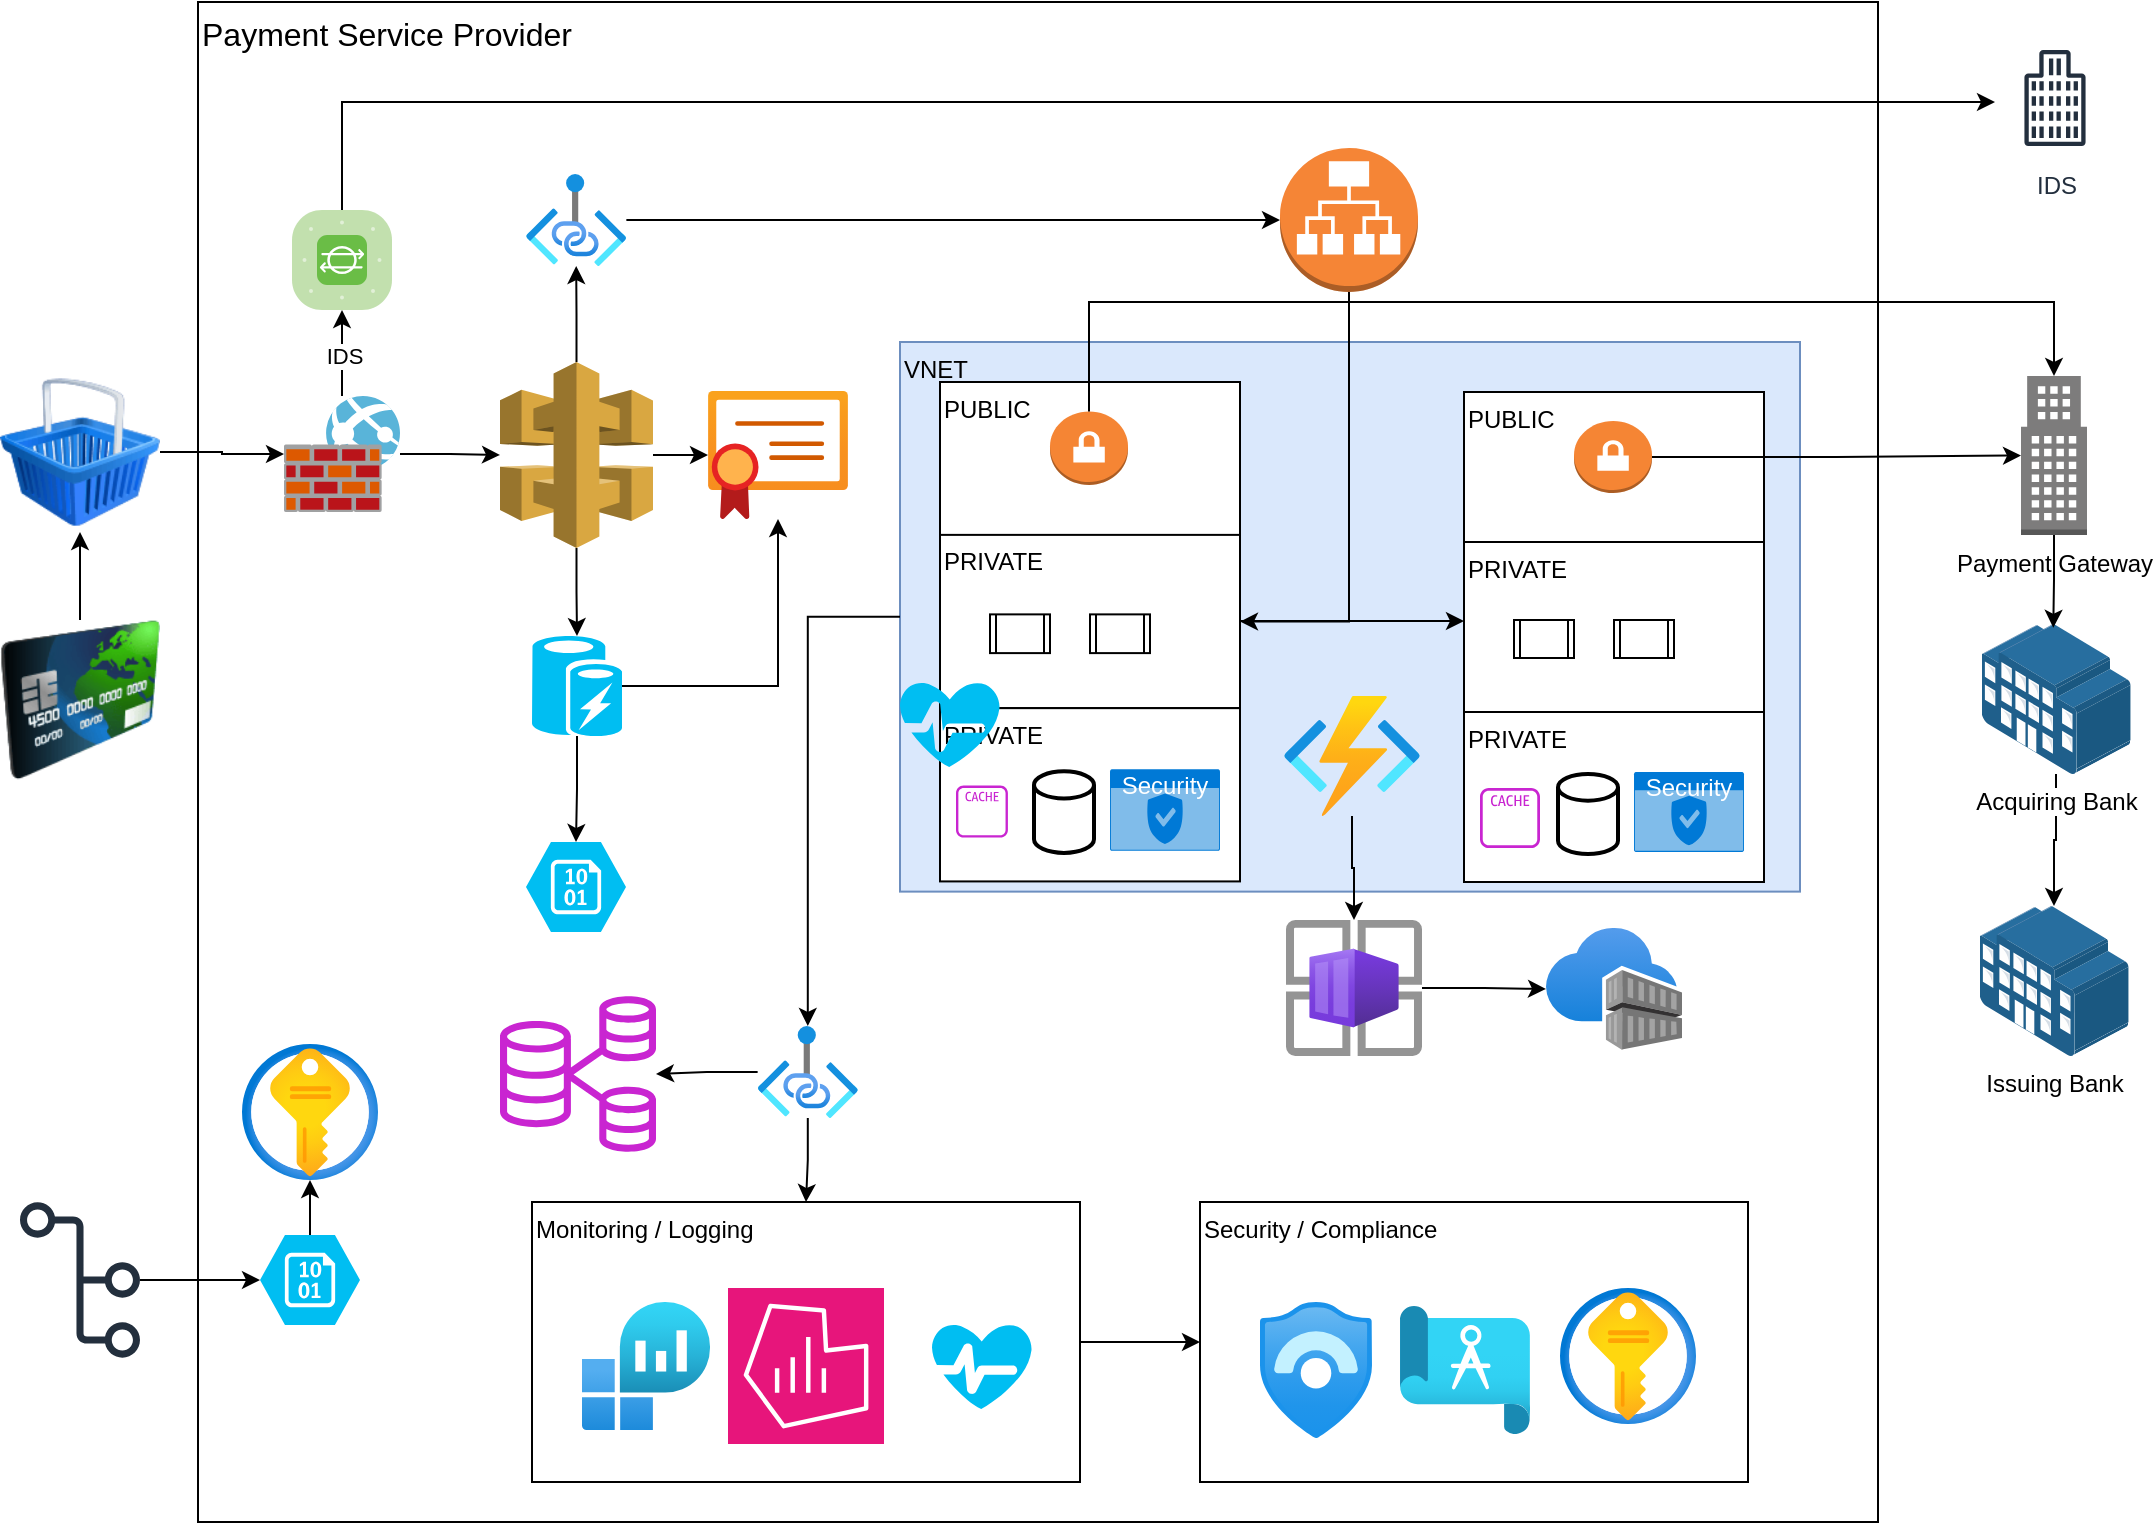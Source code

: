 <mxfile version="21.8.2" type="device">
  <diagram name="Page-1" id="Om9ngsFZ-jg4zTx8so9r">
    <mxGraphModel dx="1466" dy="786" grid="1" gridSize="10" guides="1" tooltips="1" connect="1" arrows="1" fold="1" page="1" pageScale="1" pageWidth="1169" pageHeight="827" math="0" shadow="0">
      <root>
        <mxCell id="0" />
        <mxCell id="1" parent="0" />
        <mxCell id="rcUIBdEVP40TPVUALTPT-1" value="Payment Service Provider" style="rounded=0;whiteSpace=wrap;html=1;verticalAlign=top;align=left;fontSize=16;movable=1;resizable=1;rotatable=1;deletable=1;editable=1;locked=0;connectable=1;" vertex="1" parent="1">
          <mxGeometry x="139" y="50" width="840" height="760" as="geometry" />
        </mxCell>
        <mxCell id="rcUIBdEVP40TPVUALTPT-3" value="Payment Gateway" style="outlineConnect=0;dashed=0;verticalLabelPosition=bottom;verticalAlign=top;align=center;html=1;shape=mxgraph.aws3.office_building;fillColor=#7D7C7C;gradientColor=none;" vertex="1" parent="1">
          <mxGeometry x="1050.5" y="237" width="33" height="79.5" as="geometry" />
        </mxCell>
        <mxCell id="rcUIBdEVP40TPVUALTPT-7" style="edgeStyle=orthogonalEdgeStyle;rounded=0;orthogonalLoop=1;jettySize=auto;html=1;verticalAlign=top;" edge="1" parent="1" source="rcUIBdEVP40TPVUALTPT-4" target="rcUIBdEVP40TPVUALTPT-5">
          <mxGeometry relative="1" as="geometry" />
        </mxCell>
        <mxCell id="rcUIBdEVP40TPVUALTPT-4" value="Acquiring Bank" style="image;points=[];aspect=fixed;html=1;align=center;shadow=0;dashed=0;image=img/lib/allied_telesis/buildings/Large_Building.svg;" vertex="1" parent="1">
          <mxGeometry x="1030.5" y="361" width="75" height="75" as="geometry" />
        </mxCell>
        <mxCell id="rcUIBdEVP40TPVUALTPT-5" value="Issuing Bank" style="image;points=[];aspect=fixed;html=1;align=center;shadow=0;dashed=0;image=img/lib/allied_telesis/buildings/Large_Building.svg;" vertex="1" parent="1">
          <mxGeometry x="1029.5" y="502" width="75" height="75" as="geometry" />
        </mxCell>
        <mxCell id="rcUIBdEVP40TPVUALTPT-6" style="edgeStyle=orthogonalEdgeStyle;rounded=0;orthogonalLoop=1;jettySize=auto;html=1;entryX=0.482;entryY=0.025;entryDx=0;entryDy=0;entryPerimeter=0;" edge="1" parent="1" source="rcUIBdEVP40TPVUALTPT-3" target="rcUIBdEVP40TPVUALTPT-4">
          <mxGeometry relative="1" as="geometry" />
        </mxCell>
        <mxCell id="rcUIBdEVP40TPVUALTPT-16" style="edgeStyle=orthogonalEdgeStyle;rounded=0;orthogonalLoop=1;jettySize=auto;html=1;entryX=0.5;entryY=1;entryDx=0;entryDy=0;" edge="1" parent="1" source="rcUIBdEVP40TPVUALTPT-11" target="rcUIBdEVP40TPVUALTPT-12">
          <mxGeometry relative="1" as="geometry" />
        </mxCell>
        <mxCell id="rcUIBdEVP40TPVUALTPT-11" value="" style="image;html=1;image=img/lib/clip_art/finance/Credit_Card_128x128.png" vertex="1" parent="1">
          <mxGeometry x="40" y="359" width="80" height="80" as="geometry" />
        </mxCell>
        <mxCell id="rcUIBdEVP40TPVUALTPT-32" value="" style="edgeStyle=orthogonalEdgeStyle;rounded=0;orthogonalLoop=1;jettySize=auto;html=1;" edge="1" parent="1" source="rcUIBdEVP40TPVUALTPT-12" target="rcUIBdEVP40TPVUALTPT-15">
          <mxGeometry relative="1" as="geometry" />
        </mxCell>
        <mxCell id="rcUIBdEVP40TPVUALTPT-12" value="" style="image;html=1;image=img/lib/clip_art/finance/Shopping_Cart_128x128.png" vertex="1" parent="1">
          <mxGeometry x="40" y="235" width="80" height="80" as="geometry" />
        </mxCell>
        <mxCell id="rcUIBdEVP40TPVUALTPT-38" style="edgeStyle=orthogonalEdgeStyle;rounded=0;orthogonalLoop=1;jettySize=auto;html=1;" edge="1" parent="1" source="rcUIBdEVP40TPVUALTPT-15" target="rcUIBdEVP40TPVUALTPT-25">
          <mxGeometry relative="1" as="geometry" />
        </mxCell>
        <mxCell id="rcUIBdEVP40TPVUALTPT-15" value="" style="image;sketch=0;aspect=fixed;html=1;points=[];align=center;fontSize=12;image=img/lib/mscae/Web_App_Firewall.svg;" vertex="1" parent="1">
          <mxGeometry x="182" y="247" width="58" height="58" as="geometry" />
        </mxCell>
        <mxCell id="rcUIBdEVP40TPVUALTPT-23" style="edgeStyle=orthogonalEdgeStyle;rounded=0;orthogonalLoop=1;jettySize=auto;html=1;exitX=0.5;exitY=0;exitDx=0;exitDy=0;exitPerimeter=0;" edge="1" parent="1" source="rcUIBdEVP40TPVUALTPT-20" target="rcUIBdEVP40TPVUALTPT-22">
          <mxGeometry relative="1" as="geometry">
            <Array as="points">
              <mxPoint x="211" y="100" />
            </Array>
          </mxGeometry>
        </mxCell>
        <mxCell id="rcUIBdEVP40TPVUALTPT-20" value="" style="verticalLabelPosition=bottom;sketch=0;html=1;fillColor=#6ABD46;strokeColor=#ffffff;verticalAlign=top;align=center;points=[[0.085,0.085,0],[0.915,0.085,0],[0.915,0.915,0],[0.085,0.915,0],[0.25,0,0],[0.5,0,0],[0.75,0,0],[1,0.25,0],[1,0.5,0],[1,0.75,0],[0.75,1,0],[0.5,1,0],[0.25,1,0],[0,0.75,0],[0,0.5,0],[0,0.25,0]];pointerEvents=1;shape=mxgraph.cisco_safe.compositeIcon;bgIcon=mxgraph.cisco_safe.architecture.generic_appliance;resIcon=mxgraph.cisco_safe.architecture.intrusion_detection;" vertex="1" parent="1">
          <mxGeometry x="186" y="154" width="50" height="50" as="geometry" />
        </mxCell>
        <mxCell id="rcUIBdEVP40TPVUALTPT-21" style="edgeStyle=orthogonalEdgeStyle;rounded=0;orthogonalLoop=1;jettySize=auto;html=1;entryX=0.5;entryY=1;entryDx=0;entryDy=0;entryPerimeter=0;" edge="1" parent="1" source="rcUIBdEVP40TPVUALTPT-15" target="rcUIBdEVP40TPVUALTPT-20">
          <mxGeometry relative="1" as="geometry" />
        </mxCell>
        <mxCell id="rcUIBdEVP40TPVUALTPT-24" value="IDS" style="edgeLabel;html=1;align=center;verticalAlign=middle;resizable=0;points=[];" vertex="1" connectable="0" parent="rcUIBdEVP40TPVUALTPT-21">
          <mxGeometry x="-0.03" y="-1" relative="1" as="geometry">
            <mxPoint y="1" as="offset" />
          </mxGeometry>
        </mxCell>
        <mxCell id="rcUIBdEVP40TPVUALTPT-22" value="IDS" style="sketch=0;outlineConnect=0;fontColor=#232F3E;gradientColor=none;strokeColor=#232F3E;fillColor=#ffffff;dashed=0;verticalLabelPosition=bottom;verticalAlign=top;align=center;html=1;fontSize=12;fontStyle=0;aspect=fixed;shape=mxgraph.aws4.resourceIcon;resIcon=mxgraph.aws4.office_building;" vertex="1" parent="1">
          <mxGeometry x="1037.5" y="68" width="60" height="60" as="geometry" />
        </mxCell>
        <mxCell id="rcUIBdEVP40TPVUALTPT-27" style="edgeStyle=orthogonalEdgeStyle;rounded=0;orthogonalLoop=1;jettySize=auto;html=1;" edge="1" parent="1" source="rcUIBdEVP40TPVUALTPT-25" target="rcUIBdEVP40TPVUALTPT-26">
          <mxGeometry relative="1" as="geometry" />
        </mxCell>
        <mxCell id="rcUIBdEVP40TPVUALTPT-100" value="" style="edgeStyle=orthogonalEdgeStyle;rounded=0;orthogonalLoop=1;jettySize=auto;html=1;" edge="1" parent="1" source="rcUIBdEVP40TPVUALTPT-25" target="rcUIBdEVP40TPVUALTPT-95">
          <mxGeometry relative="1" as="geometry" />
        </mxCell>
        <mxCell id="rcUIBdEVP40TPVUALTPT-25" value="" style="outlineConnect=0;dashed=0;verticalLabelPosition=bottom;verticalAlign=top;align=center;html=1;shape=mxgraph.aws3.api_gateway;fillColor=#D9A741;gradientColor=none;" vertex="1" parent="1">
          <mxGeometry x="290" y="230" width="76.5" height="93" as="geometry" />
        </mxCell>
        <mxCell id="rcUIBdEVP40TPVUALTPT-26" value="" style="image;aspect=fixed;html=1;points=[];align=center;fontSize=12;image=img/lib/azure2/app_services/App_Service_Certificates.svg;" vertex="1" parent="1">
          <mxGeometry x="394" y="244.5" width="70" height="64" as="geometry" />
        </mxCell>
        <mxCell id="rcUIBdEVP40TPVUALTPT-35" value="" style="edgeStyle=orthogonalEdgeStyle;rounded=0;orthogonalLoop=1;jettySize=auto;html=1;" edge="1" parent="1" source="rcUIBdEVP40TPVUALTPT-28" target="rcUIBdEVP40TPVUALTPT-34">
          <mxGeometry relative="1" as="geometry" />
        </mxCell>
        <mxCell id="rcUIBdEVP40TPVUALTPT-37" style="edgeStyle=orthogonalEdgeStyle;rounded=0;orthogonalLoop=1;jettySize=auto;html=1;" edge="1" parent="1" source="rcUIBdEVP40TPVUALTPT-28" target="rcUIBdEVP40TPVUALTPT-26">
          <mxGeometry relative="1" as="geometry" />
        </mxCell>
        <mxCell id="rcUIBdEVP40TPVUALTPT-28" value="" style="verticalLabelPosition=bottom;html=1;verticalAlign=top;align=center;strokeColor=none;fillColor=#00BEF2;shape=mxgraph.azure.azure_cache;" vertex="1" parent="1">
          <mxGeometry x="306" y="367" width="45" height="50" as="geometry" />
        </mxCell>
        <mxCell id="rcUIBdEVP40TPVUALTPT-33" style="edgeStyle=orthogonalEdgeStyle;rounded=0;orthogonalLoop=1;jettySize=auto;html=1;entryX=0.5;entryY=0;entryDx=0;entryDy=0;entryPerimeter=0;" edge="1" parent="1" source="rcUIBdEVP40TPVUALTPT-25" target="rcUIBdEVP40TPVUALTPT-28">
          <mxGeometry relative="1" as="geometry" />
        </mxCell>
        <mxCell id="rcUIBdEVP40TPVUALTPT-34" value="" style="verticalLabelPosition=bottom;html=1;verticalAlign=top;align=center;strokeColor=none;fillColor=#00BEF2;shape=mxgraph.azure.storage_blob;" vertex="1" parent="1">
          <mxGeometry x="303" y="470" width="50" height="45" as="geometry" />
        </mxCell>
        <mxCell id="rcUIBdEVP40TPVUALTPT-66" style="edgeStyle=orthogonalEdgeStyle;rounded=0;orthogonalLoop=1;jettySize=auto;html=1;exitX=0.5;exitY=1;exitDx=0;exitDy=0;exitPerimeter=0;entryX=0;entryY=0.5;entryDx=0;entryDy=0;" edge="1" parent="1" target="rcUIBdEVP40TPVUALTPT-58">
          <mxGeometry relative="1" as="geometry">
            <mxPoint x="714.5" y="217" as="sourcePoint" />
            <mxPoint x="770" y="290" as="targetPoint" />
            <Array as="points">
              <mxPoint x="715" y="363" />
            </Array>
          </mxGeometry>
        </mxCell>
        <mxCell id="rcUIBdEVP40TPVUALTPT-106" style="edgeStyle=orthogonalEdgeStyle;rounded=0;orthogonalLoop=1;jettySize=auto;html=1;entryX=0;entryY=0.5;entryDx=0;entryDy=0;" edge="1" parent="1" source="rcUIBdEVP40TPVUALTPT-39" target="rcUIBdEVP40TPVUALTPT-58">
          <mxGeometry relative="1" as="geometry">
            <Array as="points">
              <mxPoint x="715" y="362" />
            </Array>
          </mxGeometry>
        </mxCell>
        <mxCell id="rcUIBdEVP40TPVUALTPT-39" value="" style="outlineConnect=0;dashed=0;verticalLabelPosition=bottom;verticalAlign=top;align=center;html=1;shape=mxgraph.aws3.application_load_balancer;fillColor=#F58536;gradientColor=none;" vertex="1" parent="1">
          <mxGeometry x="680" y="123" width="69" height="72" as="geometry" />
        </mxCell>
        <mxCell id="rcUIBdEVP40TPVUALTPT-55" value="" style="group" vertex="1" connectable="0" parent="1">
          <mxGeometry x="510" y="240" width="430" height="265" as="geometry" />
        </mxCell>
        <mxCell id="rcUIBdEVP40TPVUALTPT-93" value="VNET" style="rounded=0;whiteSpace=wrap;html=1;verticalAlign=top;align=left;fillColor=#dae8fc;strokeColor=#6c8ebf;" vertex="1" parent="rcUIBdEVP40TPVUALTPT-55">
          <mxGeometry x="-20" y="-20" width="450" height="274.81" as="geometry" />
        </mxCell>
        <mxCell id="rcUIBdEVP40TPVUALTPT-41" value="PUBLIC" style="rounded=0;whiteSpace=wrap;html=1;verticalAlign=top;align=left;" vertex="1" parent="rcUIBdEVP40TPVUALTPT-55">
          <mxGeometry width="150" height="86.635" as="geometry" />
        </mxCell>
        <mxCell id="rcUIBdEVP40TPVUALTPT-43" value="PRIVATE" style="rounded=0;whiteSpace=wrap;html=1;verticalAlign=top;align=left;" vertex="1" parent="rcUIBdEVP40TPVUALTPT-55">
          <mxGeometry y="76.442" width="150" height="86.635" as="geometry" />
        </mxCell>
        <mxCell id="rcUIBdEVP40TPVUALTPT-44" value="PRIVATE" style="rounded=0;whiteSpace=wrap;html=1;verticalAlign=top;align=left;" vertex="1" parent="rcUIBdEVP40TPVUALTPT-55">
          <mxGeometry y="163.077" width="150" height="86.635" as="geometry" />
        </mxCell>
        <mxCell id="rcUIBdEVP40TPVUALTPT-45" value="" style="outlineConnect=0;dashed=0;verticalLabelPosition=bottom;verticalAlign=top;align=center;html=1;shape=mxgraph.aws3.vpn_gateway;fillColor=#F58534;gradientColor=none;" vertex="1" parent="rcUIBdEVP40TPVUALTPT-55">
          <mxGeometry x="55" y="14.779" width="39" height="36.692" as="geometry" />
        </mxCell>
        <mxCell id="rcUIBdEVP40TPVUALTPT-46" value="" style="shape=process;whiteSpace=wrap;html=1;backgroundOutline=1;" vertex="1" parent="rcUIBdEVP40TPVUALTPT-55">
          <mxGeometry x="25" y="116.192" width="30" height="19.365" as="geometry" />
        </mxCell>
        <mxCell id="rcUIBdEVP40TPVUALTPT-47" value="" style="shape=process;whiteSpace=wrap;html=1;backgroundOutline=1;" vertex="1" parent="rcUIBdEVP40TPVUALTPT-55">
          <mxGeometry x="75" y="116.192" width="30" height="19.365" as="geometry" />
        </mxCell>
        <mxCell id="rcUIBdEVP40TPVUALTPT-48" value="" style="sketch=0;outlineConnect=0;fontColor=#232F3E;gradientColor=none;fillColor=#C925D1;strokeColor=none;dashed=0;verticalLabelPosition=bottom;verticalAlign=top;align=center;html=1;fontSize=12;fontStyle=0;aspect=fixed;pointerEvents=1;shape=mxgraph.aws4.cache_node;" vertex="1" parent="rcUIBdEVP40TPVUALTPT-55">
          <mxGeometry x="8" y="201.808" width="25.962" height="25.962" as="geometry" />
        </mxCell>
        <mxCell id="rcUIBdEVP40TPVUALTPT-49" value="" style="strokeWidth=2;html=1;shape=mxgraph.flowchart.database;whiteSpace=wrap;" vertex="1" parent="rcUIBdEVP40TPVUALTPT-55">
          <mxGeometry x="47" y="194.673" width="30" height="40.769" as="geometry" />
        </mxCell>
        <mxCell id="rcUIBdEVP40TPVUALTPT-52" value="Security" style="html=1;whiteSpace=wrap;strokeColor=none;fillColor=#0079D6;labelPosition=center;verticalLabelPosition=middle;verticalAlign=top;align=center;fontSize=12;outlineConnect=0;spacingTop=-6;fontColor=#FFFFFF;sketch=0;shape=mxgraph.sitemap.security;" vertex="1" parent="rcUIBdEVP40TPVUALTPT-55">
          <mxGeometry x="85" y="193.654" width="55" height="40.769" as="geometry" />
        </mxCell>
        <mxCell id="rcUIBdEVP40TPVUALTPT-56" value="" style="group" vertex="1" connectable="0" parent="1">
          <mxGeometry x="772" y="245" width="150" height="245" as="geometry" />
        </mxCell>
        <mxCell id="rcUIBdEVP40TPVUALTPT-57" value="PUBLIC" style="rounded=0;whiteSpace=wrap;html=1;verticalAlign=top;align=left;" vertex="1" parent="rcUIBdEVP40TPVUALTPT-56">
          <mxGeometry width="150" height="85" as="geometry" />
        </mxCell>
        <mxCell id="rcUIBdEVP40TPVUALTPT-58" value="PRIVATE" style="rounded=0;whiteSpace=wrap;html=1;verticalAlign=top;align=left;" vertex="1" parent="rcUIBdEVP40TPVUALTPT-56">
          <mxGeometry y="75" width="150" height="85" as="geometry" />
        </mxCell>
        <mxCell id="rcUIBdEVP40TPVUALTPT-59" value="PRIVATE" style="rounded=0;whiteSpace=wrap;html=1;verticalAlign=top;align=left;" vertex="1" parent="rcUIBdEVP40TPVUALTPT-56">
          <mxGeometry y="160" width="150" height="85" as="geometry" />
        </mxCell>
        <mxCell id="rcUIBdEVP40TPVUALTPT-60" value="" style="outlineConnect=0;dashed=0;verticalLabelPosition=bottom;verticalAlign=top;align=center;html=1;shape=mxgraph.aws3.vpn_gateway;fillColor=#F58534;gradientColor=none;" vertex="1" parent="rcUIBdEVP40TPVUALTPT-56">
          <mxGeometry x="55" y="14.5" width="39" height="36" as="geometry" />
        </mxCell>
        <mxCell id="rcUIBdEVP40TPVUALTPT-61" value="" style="shape=process;whiteSpace=wrap;html=1;backgroundOutline=1;" vertex="1" parent="rcUIBdEVP40TPVUALTPT-56">
          <mxGeometry x="25" y="114" width="30" height="19" as="geometry" />
        </mxCell>
        <mxCell id="rcUIBdEVP40TPVUALTPT-62" value="" style="shape=process;whiteSpace=wrap;html=1;backgroundOutline=1;" vertex="1" parent="rcUIBdEVP40TPVUALTPT-56">
          <mxGeometry x="75" y="114" width="30" height="19" as="geometry" />
        </mxCell>
        <mxCell id="rcUIBdEVP40TPVUALTPT-63" value="" style="sketch=0;outlineConnect=0;fontColor=#232F3E;gradientColor=none;fillColor=#C925D1;strokeColor=none;dashed=0;verticalLabelPosition=bottom;verticalAlign=top;align=center;html=1;fontSize=12;fontStyle=0;aspect=fixed;pointerEvents=1;shape=mxgraph.aws4.cache_node;" vertex="1" parent="rcUIBdEVP40TPVUALTPT-56">
          <mxGeometry x="8" y="198" width="30" height="30" as="geometry" />
        </mxCell>
        <mxCell id="rcUIBdEVP40TPVUALTPT-64" value="" style="strokeWidth=2;html=1;shape=mxgraph.flowchart.database;whiteSpace=wrap;" vertex="1" parent="rcUIBdEVP40TPVUALTPT-56">
          <mxGeometry x="47" y="191" width="30" height="40" as="geometry" />
        </mxCell>
        <mxCell id="rcUIBdEVP40TPVUALTPT-65" value="Security" style="html=1;whiteSpace=wrap;strokeColor=none;fillColor=#0079D6;labelPosition=center;verticalLabelPosition=middle;verticalAlign=top;align=center;fontSize=12;outlineConnect=0;spacingTop=-6;fontColor=#FFFFFF;sketch=0;shape=mxgraph.sitemap.security;" vertex="1" parent="rcUIBdEVP40TPVUALTPT-56">
          <mxGeometry x="85" y="190" width="55" height="40" as="geometry" />
        </mxCell>
        <mxCell id="rcUIBdEVP40TPVUALTPT-70" style="edgeStyle=orthogonalEdgeStyle;rounded=0;orthogonalLoop=1;jettySize=auto;html=1;" edge="1" parent="1" source="rcUIBdEVP40TPVUALTPT-60" target="rcUIBdEVP40TPVUALTPT-3">
          <mxGeometry relative="1" as="geometry" />
        </mxCell>
        <mxCell id="rcUIBdEVP40TPVUALTPT-71" style="edgeStyle=orthogonalEdgeStyle;rounded=0;orthogonalLoop=1;jettySize=auto;html=1;entryX=0.5;entryY=0;entryDx=0;entryDy=0;entryPerimeter=0;" edge="1" parent="1" source="rcUIBdEVP40TPVUALTPT-45" target="rcUIBdEVP40TPVUALTPT-3">
          <mxGeometry relative="1" as="geometry">
            <Array as="points">
              <mxPoint x="585" y="200" />
              <mxPoint x="1067" y="200" />
            </Array>
          </mxGeometry>
        </mxCell>
        <mxCell id="rcUIBdEVP40TPVUALTPT-75" value="" style="edgeStyle=orthogonalEdgeStyle;rounded=0;orthogonalLoop=1;jettySize=auto;html=1;" edge="1" parent="1" source="rcUIBdEVP40TPVUALTPT-72" target="rcUIBdEVP40TPVUALTPT-73">
          <mxGeometry relative="1" as="geometry" />
        </mxCell>
        <mxCell id="rcUIBdEVP40TPVUALTPT-72" value="" style="image;aspect=fixed;html=1;points=[];align=center;fontSize=12;image=img/lib/azure2/compute/Function_Apps.svg;" vertex="1" parent="1">
          <mxGeometry x="682" y="397" width="68" height="60" as="geometry" />
        </mxCell>
        <mxCell id="rcUIBdEVP40TPVUALTPT-79" style="edgeStyle=orthogonalEdgeStyle;rounded=0;orthogonalLoop=1;jettySize=auto;html=1;" edge="1" parent="1" source="rcUIBdEVP40TPVUALTPT-73" target="rcUIBdEVP40TPVUALTPT-76">
          <mxGeometry relative="1" as="geometry" />
        </mxCell>
        <mxCell id="rcUIBdEVP40TPVUALTPT-73" value="" style="image;aspect=fixed;html=1;points=[];align=center;fontSize=12;image=img/lib/azure2/other/Container_App_Environments.svg;" vertex="1" parent="1">
          <mxGeometry x="683" y="509" width="68" height="68" as="geometry" />
        </mxCell>
        <mxCell id="rcUIBdEVP40TPVUALTPT-76" value="" style="image;aspect=fixed;html=1;points=[];align=center;fontSize=12;image=img/lib/azure2/containers/Container_Registries.svg;" vertex="1" parent="1">
          <mxGeometry x="813" y="513" width="68" height="61" as="geometry" />
        </mxCell>
        <mxCell id="rcUIBdEVP40TPVUALTPT-77" value="" style="sketch=0;outlineConnect=0;fontColor=#232F3E;gradientColor=none;fillColor=#C925D1;strokeColor=none;dashed=0;verticalLabelPosition=bottom;verticalAlign=top;align=center;html=1;fontSize=12;fontStyle=0;aspect=fixed;pointerEvents=1;shape=mxgraph.aws4.rds_multi_az_db_cluster;" vertex="1" parent="1">
          <mxGeometry x="290" y="547" width="78" height="78" as="geometry" />
        </mxCell>
        <mxCell id="rcUIBdEVP40TPVUALTPT-119" style="edgeStyle=orthogonalEdgeStyle;rounded=0;orthogonalLoop=1;jettySize=auto;html=1;exitX=1;exitY=0.5;exitDx=0;exitDy=0;" edge="1" parent="1" source="rcUIBdEVP40TPVUALTPT-80" target="rcUIBdEVP40TPVUALTPT-81">
          <mxGeometry relative="1" as="geometry" />
        </mxCell>
        <mxCell id="rcUIBdEVP40TPVUALTPT-80" value="Monitoring / Logging" style="rounded=0;whiteSpace=wrap;html=1;verticalAlign=top;align=left;" vertex="1" parent="1">
          <mxGeometry x="306" y="650" width="274" height="140" as="geometry" />
        </mxCell>
        <mxCell id="rcUIBdEVP40TPVUALTPT-81" value="Security / Compliance" style="rounded=0;whiteSpace=wrap;html=1;verticalAlign=top;align=left;" vertex="1" parent="1">
          <mxGeometry x="640" y="650" width="274" height="140" as="geometry" />
        </mxCell>
        <mxCell id="rcUIBdEVP40TPVUALTPT-83" value="" style="sketch=0;outlineConnect=0;fontColor=#232F3E;gradientColor=none;fillColor=#232F3D;strokeColor=none;dashed=0;verticalLabelPosition=bottom;verticalAlign=top;align=center;html=1;fontSize=12;fontStyle=0;aspect=fixed;pointerEvents=1;shape=mxgraph.aws4.git_repository;" vertex="1" parent="1">
          <mxGeometry x="50" y="650" width="60" height="78" as="geometry" />
        </mxCell>
        <mxCell id="rcUIBdEVP40TPVUALTPT-89" value="" style="edgeStyle=orthogonalEdgeStyle;rounded=0;orthogonalLoop=1;jettySize=auto;html=1;" edge="1" parent="1" source="rcUIBdEVP40TPVUALTPT-84" target="rcUIBdEVP40TPVUALTPT-86">
          <mxGeometry relative="1" as="geometry" />
        </mxCell>
        <mxCell id="rcUIBdEVP40TPVUALTPT-84" value="" style="verticalLabelPosition=bottom;html=1;verticalAlign=top;align=center;strokeColor=none;fillColor=#00BEF2;shape=mxgraph.azure.storage_blob;" vertex="1" parent="1">
          <mxGeometry x="170" y="666.5" width="50" height="45" as="geometry" />
        </mxCell>
        <mxCell id="rcUIBdEVP40TPVUALTPT-85" style="edgeStyle=orthogonalEdgeStyle;rounded=0;orthogonalLoop=1;jettySize=auto;html=1;entryX=0;entryY=0.5;entryDx=0;entryDy=0;entryPerimeter=0;" edge="1" parent="1" source="rcUIBdEVP40TPVUALTPT-83" target="rcUIBdEVP40TPVUALTPT-84">
          <mxGeometry relative="1" as="geometry" />
        </mxCell>
        <mxCell id="rcUIBdEVP40TPVUALTPT-86" value="" style="image;aspect=fixed;html=1;points=[];align=center;fontSize=12;image=img/lib/azure2/security/Key_Vaults.svg;" vertex="1" parent="1">
          <mxGeometry x="161" y="571" width="68" height="68" as="geometry" />
        </mxCell>
        <mxCell id="rcUIBdEVP40TPVUALTPT-110" value="" style="edgeStyle=orthogonalEdgeStyle;rounded=0;orthogonalLoop=1;jettySize=auto;html=1;" edge="1" parent="1" source="rcUIBdEVP40TPVUALTPT-94" target="rcUIBdEVP40TPVUALTPT-77">
          <mxGeometry relative="1" as="geometry" />
        </mxCell>
        <mxCell id="rcUIBdEVP40TPVUALTPT-111" value="" style="edgeStyle=orthogonalEdgeStyle;rounded=0;orthogonalLoop=1;jettySize=auto;html=1;" edge="1" parent="1" source="rcUIBdEVP40TPVUALTPT-94" target="rcUIBdEVP40TPVUALTPT-80">
          <mxGeometry relative="1" as="geometry" />
        </mxCell>
        <mxCell id="rcUIBdEVP40TPVUALTPT-94" value="" style="image;aspect=fixed;html=1;points=[];align=center;fontSize=12;image=img/lib/azure2/networking/Private_Link.svg;" vertex="1" parent="1">
          <mxGeometry x="418.82" y="562" width="50.18" height="46" as="geometry" />
        </mxCell>
        <mxCell id="rcUIBdEVP40TPVUALTPT-101" style="edgeStyle=orthogonalEdgeStyle;rounded=0;orthogonalLoop=1;jettySize=auto;html=1;" edge="1" parent="1" source="rcUIBdEVP40TPVUALTPT-95" target="rcUIBdEVP40TPVUALTPT-39">
          <mxGeometry relative="1" as="geometry" />
        </mxCell>
        <mxCell id="rcUIBdEVP40TPVUALTPT-95" value="" style="image;aspect=fixed;html=1;points=[];align=center;fontSize=12;image=img/lib/azure2/networking/Private_Link.svg;" vertex="1" parent="1">
          <mxGeometry x="303" y="136" width="50.18" height="46" as="geometry" />
        </mxCell>
        <mxCell id="rcUIBdEVP40TPVUALTPT-104" style="edgeStyle=orthogonalEdgeStyle;rounded=0;orthogonalLoop=1;jettySize=auto;html=1;entryX=1;entryY=0.5;entryDx=0;entryDy=0;" edge="1" parent="1" source="rcUIBdEVP40TPVUALTPT-39" target="rcUIBdEVP40TPVUALTPT-43">
          <mxGeometry relative="1" as="geometry">
            <Array as="points">
              <mxPoint x="715" y="360" />
            </Array>
          </mxGeometry>
        </mxCell>
        <mxCell id="rcUIBdEVP40TPVUALTPT-107" style="edgeStyle=orthogonalEdgeStyle;rounded=0;orthogonalLoop=1;jettySize=auto;html=1;entryX=0;entryY=0.5;entryDx=0;entryDy=0;" edge="1" parent="1">
          <mxGeometry relative="1" as="geometry">
            <mxPoint x="660" y="357.0" as="sourcePoint" />
            <mxPoint x="772" y="359.5" as="targetPoint" />
            <Array as="points">
              <mxPoint x="660" y="360" />
            </Array>
          </mxGeometry>
        </mxCell>
        <mxCell id="rcUIBdEVP40TPVUALTPT-109" style="edgeStyle=orthogonalEdgeStyle;rounded=0;orthogonalLoop=1;jettySize=auto;html=1;exitX=0;exitY=0.5;exitDx=0;exitDy=0;" edge="1" parent="1" source="rcUIBdEVP40TPVUALTPT-93" target="rcUIBdEVP40TPVUALTPT-94">
          <mxGeometry relative="1" as="geometry" />
        </mxCell>
        <mxCell id="rcUIBdEVP40TPVUALTPT-112" value="" style="image;aspect=fixed;html=1;points=[];align=center;fontSize=12;image=img/lib/azure2/analytics/Log_Analytics_Workspaces.svg;" vertex="1" parent="1">
          <mxGeometry x="331" y="700" width="64" height="64" as="geometry" />
        </mxCell>
        <mxCell id="rcUIBdEVP40TPVUALTPT-113" value="" style="sketch=0;points=[[0,0,0],[0.25,0,0],[0.5,0,0],[0.75,0,0],[1,0,0],[0,1,0],[0.25,1,0],[0.5,1,0],[0.75,1,0],[1,1,0],[0,0.25,0],[0,0.5,0],[0,0.75,0],[1,0.25,0],[1,0.5,0],[1,0.75,0]];points=[[0,0,0],[0.25,0,0],[0.5,0,0],[0.75,0,0],[1,0,0],[0,1,0],[0.25,1,0],[0.5,1,0],[0.75,1,0],[1,1,0],[0,0.25,0],[0,0.5,0],[0,0.75,0],[1,0.25,0],[1,0.5,0],[1,0.75,0]];outlineConnect=0;fontColor=#232F3E;fillColor=#E7157B;strokeColor=#ffffff;dashed=0;verticalLabelPosition=bottom;verticalAlign=top;align=center;html=1;fontSize=12;fontStyle=0;aspect=fixed;shape=mxgraph.aws4.resourceIcon;resIcon=mxgraph.aws4.managed_service_for_grafana;" vertex="1" parent="1">
          <mxGeometry x="404" y="693" width="78" height="78" as="geometry" />
        </mxCell>
        <mxCell id="rcUIBdEVP40TPVUALTPT-114" value="" style="verticalLabelPosition=bottom;html=1;verticalAlign=top;align=center;strokeColor=none;fillColor=#00BEF2;shape=mxgraph.azure.health_monitoring;" vertex="1" parent="1">
          <mxGeometry x="490" y="390" width="50" height="42.5" as="geometry" />
        </mxCell>
        <mxCell id="rcUIBdEVP40TPVUALTPT-115" value="" style="verticalLabelPosition=bottom;html=1;verticalAlign=top;align=center;strokeColor=none;fillColor=#00BEF2;shape=mxgraph.azure.health_monitoring;" vertex="1" parent="1">
          <mxGeometry x="506" y="711" width="50" height="42.5" as="geometry" />
        </mxCell>
        <mxCell id="rcUIBdEVP40TPVUALTPT-116" value="" style="image;aspect=fixed;html=1;points=[];align=center;fontSize=12;image=img/lib/azure2/security/Azure_Sentinel.svg;" vertex="1" parent="1">
          <mxGeometry x="670" y="700" width="56.0" height="68" as="geometry" />
        </mxCell>
        <mxCell id="rcUIBdEVP40TPVUALTPT-117" value="" style="image;aspect=fixed;html=1;points=[];align=center;fontSize=12;image=img/lib/azure2/management_governance/Blueprints.svg;" vertex="1" parent="1">
          <mxGeometry x="740" y="702" width="65" height="64" as="geometry" />
        </mxCell>
        <mxCell id="rcUIBdEVP40TPVUALTPT-118" value="" style="image;aspect=fixed;html=1;points=[];align=center;fontSize=12;image=img/lib/azure2/security/Key_Vaults.svg;" vertex="1" parent="1">
          <mxGeometry x="820" y="693" width="68" height="68" as="geometry" />
        </mxCell>
      </root>
    </mxGraphModel>
  </diagram>
</mxfile>
